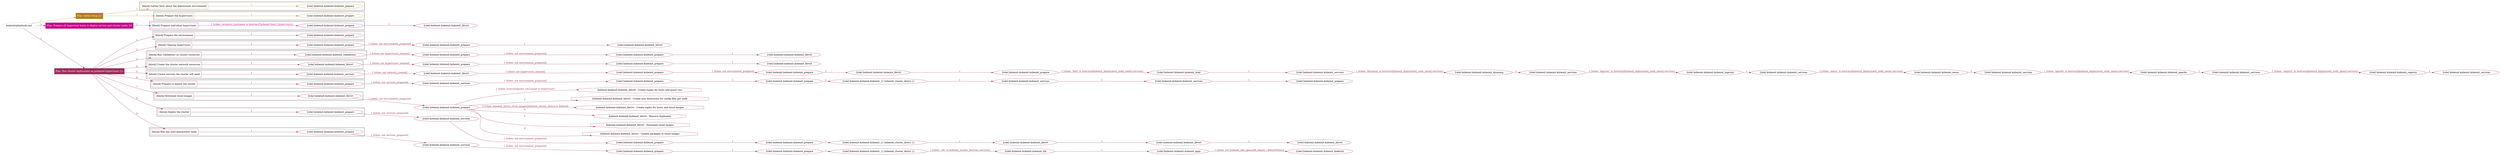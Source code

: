 digraph {
	graph [concentrate=true ordering=in rankdir=LR ratio=fill]
	edge [esep=5 sep=10]
	"kubeinit/playbook.yml" [id=root_node style=dotted]
	play_7d455450 [label="Play: Initial setup (1)" color="#b37c19" fontcolor="#ffffff" id=play_7d455450 shape=box style=filled tooltip=localhost]
	"kubeinit/playbook.yml" -> play_7d455450 [label="1 " color="#b37c19" fontcolor="#b37c19" id=edge_4117fc7a labeltooltip="1 " tooltip="1 "]
	subgraph "kubeinit.kubeinit.kubeinit_prepare" {
		role_b26c602c [label="[role] kubeinit.kubeinit.kubeinit_prepare" color="#b37c19" id=role_b26c602c tooltip="kubeinit.kubeinit.kubeinit_prepare"]
	}
	subgraph "kubeinit.kubeinit.kubeinit_prepare" {
		role_de13516b [label="[role] kubeinit.kubeinit.kubeinit_prepare" color="#b37c19" id=role_de13516b tooltip="kubeinit.kubeinit.kubeinit_prepare"]
	}
	subgraph "Play: Initial setup (1)" {
		play_7d455450 -> block_a011ed16 [label=1 color="#b37c19" fontcolor="#b37c19" id=edge_d86cc1c3 labeltooltip=1 tooltip=1]
		subgraph cluster_block_a011ed16 {
			block_a011ed16 [label="[block] Gather facts about the deployment environment" color="#b37c19" id=block_a011ed16 labeltooltip="Gather facts about the deployment environment" shape=box tooltip="Gather facts about the deployment environment"]
			block_a011ed16 -> role_b26c602c [label="1 " color="#b37c19" fontcolor="#b37c19" id=edge_ad557613 labeltooltip="1 " tooltip="1 "]
		}
		play_7d455450 -> block_b0a348c2 [label=2 color="#b37c19" fontcolor="#b37c19" id=edge_a9f8c8b0 labeltooltip=2 tooltip=2]
		subgraph cluster_block_b0a348c2 {
			block_b0a348c2 [label="[block] Prepare the hypervisors" color="#b37c19" id=block_b0a348c2 labeltooltip="Prepare the hypervisors" shape=box tooltip="Prepare the hypervisors"]
			block_b0a348c2 -> role_de13516b [label="1 " color="#b37c19" fontcolor="#b37c19" id=edge_3ed9e27f labeltooltip="1 " tooltip="1 "]
		}
	}
	play_a485d3ab [label="Play: Prepare all hypervisor hosts to deploy service and cluster nodes (0)" color="#c4088c" fontcolor="#ffffff" id=play_a485d3ab shape=box style=filled tooltip="Play: Prepare all hypervisor hosts to deploy service and cluster nodes (0)"]
	"kubeinit/playbook.yml" -> play_a485d3ab [label="2 " color="#c4088c" fontcolor="#c4088c" id=edge_e3906e43 labeltooltip="2 " tooltip="2 "]
	subgraph "kubeinit.kubeinit.kubeinit_libvirt" {
		role_5c03d13a [label="[role] kubeinit.kubeinit.kubeinit_libvirt" color="#c4088c" id=role_5c03d13a tooltip="kubeinit.kubeinit.kubeinit_libvirt"]
	}
	subgraph "kubeinit.kubeinit.kubeinit_prepare" {
		role_d4bb6373 [label="[role] kubeinit.kubeinit.kubeinit_prepare" color="#c4088c" id=role_d4bb6373 tooltip="kubeinit.kubeinit.kubeinit_prepare"]
		role_d4bb6373 -> role_5c03d13a [label="1 " color="#c4088c" fontcolor="#c4088c" id=edge_11c3257d labeltooltip="1 " tooltip="1 "]
	}
	subgraph "Play: Prepare all hypervisor hosts to deploy service and cluster nodes (0)" {
		play_a485d3ab -> block_c462c36c [label=1 color="#c4088c" fontcolor="#c4088c" id=edge_59e6aa69 labeltooltip=1 tooltip=1]
		subgraph cluster_block_c462c36c {
			block_c462c36c [label="[block] Prepare individual hypervisors" color="#c4088c" id=block_c462c36c labeltooltip="Prepare individual hypervisors" shape=box tooltip="Prepare individual hypervisors"]
			block_c462c36c -> role_d4bb6373 [label="1 [when: inventory_hostname in hostvars['kubeinit-facts'].hypervisors]" color="#c4088c" fontcolor="#c4088c" id=edge_e4f2523a labeltooltip="1 [when: inventory_hostname in hostvars['kubeinit-facts'].hypervisors]" tooltip="1 [when: inventory_hostname in hostvars['kubeinit-facts'].hypervisors]"]
		}
	}
	play_ab0e5811 [label="Play: Run cluster deployment on prepared hypervisors (1)" color="#9f2d5b" fontcolor="#ffffff" id=play_ab0e5811 shape=box style=filled tooltip=localhost]
	"kubeinit/playbook.yml" -> play_ab0e5811 [label="3 " color="#9f2d5b" fontcolor="#9f2d5b" id=edge_4099f73b labeltooltip="3 " tooltip="3 "]
	subgraph "kubeinit.kubeinit.kubeinit_prepare" {
		role_886459dd [label="[role] kubeinit.kubeinit.kubeinit_prepare" color="#9f2d5b" id=role_886459dd tooltip="kubeinit.kubeinit.kubeinit_prepare"]
	}
	subgraph "kubeinit.kubeinit.kubeinit_libvirt" {
		role_18ccf6ea [label="[role] kubeinit.kubeinit.kubeinit_libvirt" color="#9f2d5b" id=role_18ccf6ea tooltip="kubeinit.kubeinit.kubeinit_libvirt"]
	}
	subgraph "kubeinit.kubeinit.kubeinit_prepare" {
		role_3fbfcd00 [label="[role] kubeinit.kubeinit.kubeinit_prepare" color="#9f2d5b" id=role_3fbfcd00 tooltip="kubeinit.kubeinit.kubeinit_prepare"]
		role_3fbfcd00 -> role_18ccf6ea [label="1 " color="#9f2d5b" fontcolor="#9f2d5b" id=edge_44ccc4b6 labeltooltip="1 " tooltip="1 "]
	}
	subgraph "kubeinit.kubeinit.kubeinit_prepare" {
		role_610a2e18 [label="[role] kubeinit.kubeinit.kubeinit_prepare" color="#9f2d5b" id=role_610a2e18 tooltip="kubeinit.kubeinit.kubeinit_prepare"]
		role_610a2e18 -> role_3fbfcd00 [label="1 [when: not environment_prepared]" color="#9f2d5b" fontcolor="#9f2d5b" id=edge_0dcba60d labeltooltip="1 [when: not environment_prepared]" tooltip="1 [when: not environment_prepared]"]
	}
	subgraph "kubeinit.kubeinit.kubeinit_libvirt" {
		role_43960118 [label="[role] kubeinit.kubeinit.kubeinit_libvirt" color="#9f2d5b" id=role_43960118 tooltip="kubeinit.kubeinit.kubeinit_libvirt"]
	}
	subgraph "kubeinit.kubeinit.kubeinit_prepare" {
		role_b0e1087f [label="[role] kubeinit.kubeinit.kubeinit_prepare" color="#9f2d5b" id=role_b0e1087f tooltip="kubeinit.kubeinit.kubeinit_prepare"]
		role_b0e1087f -> role_43960118 [label="1 " color="#9f2d5b" fontcolor="#9f2d5b" id=edge_112608dc labeltooltip="1 " tooltip="1 "]
	}
	subgraph "kubeinit.kubeinit.kubeinit_prepare" {
		role_e3425f29 [label="[role] kubeinit.kubeinit.kubeinit_prepare" color="#9f2d5b" id=role_e3425f29 tooltip="kubeinit.kubeinit.kubeinit_prepare"]
		role_e3425f29 -> role_b0e1087f [label="1 [when: not environment_prepared]" color="#9f2d5b" fontcolor="#9f2d5b" id=edge_c671cc90 labeltooltip="1 [when: not environment_prepared]" tooltip="1 [when: not environment_prepared]"]
	}
	subgraph "kubeinit.kubeinit.kubeinit_validations" {
		role_bdb9538d [label="[role] kubeinit.kubeinit.kubeinit_validations" color="#9f2d5b" id=role_bdb9538d tooltip="kubeinit.kubeinit.kubeinit_validations"]
		role_bdb9538d -> role_e3425f29 [label="1 [when: not hypervisors_cleaned]" color="#9f2d5b" fontcolor="#9f2d5b" id=edge_307110ea labeltooltip="1 [when: not hypervisors_cleaned]" tooltip="1 [when: not hypervisors_cleaned]"]
	}
	subgraph "kubeinit.kubeinit.kubeinit_libvirt" {
		role_a7a05726 [label="[role] kubeinit.kubeinit.kubeinit_libvirt" color="#9f2d5b" id=role_a7a05726 tooltip="kubeinit.kubeinit.kubeinit_libvirt"]
	}
	subgraph "kubeinit.kubeinit.kubeinit_prepare" {
		role_f258e218 [label="[role] kubeinit.kubeinit.kubeinit_prepare" color="#9f2d5b" id=role_f258e218 tooltip="kubeinit.kubeinit.kubeinit_prepare"]
		role_f258e218 -> role_a7a05726 [label="1 " color="#9f2d5b" fontcolor="#9f2d5b" id=edge_0916d975 labeltooltip="1 " tooltip="1 "]
	}
	subgraph "kubeinit.kubeinit.kubeinit_prepare" {
		role_344886d4 [label="[role] kubeinit.kubeinit.kubeinit_prepare" color="#9f2d5b" id=role_344886d4 tooltip="kubeinit.kubeinit.kubeinit_prepare"]
		role_344886d4 -> role_f258e218 [label="1 [when: not environment_prepared]" color="#9f2d5b" fontcolor="#9f2d5b" id=edge_e20efd08 labeltooltip="1 [when: not environment_prepared]" tooltip="1 [when: not environment_prepared]"]
	}
	subgraph "kubeinit.kubeinit.kubeinit_libvirt" {
		role_d4518318 [label="[role] kubeinit.kubeinit.kubeinit_libvirt" color="#9f2d5b" id=role_d4518318 tooltip="kubeinit.kubeinit.kubeinit_libvirt"]
		role_d4518318 -> role_344886d4 [label="1 [when: not hypervisors_cleaned]" color="#9f2d5b" fontcolor="#9f2d5b" id=edge_9b53422e labeltooltip="1 [when: not hypervisors_cleaned]" tooltip="1 [when: not hypervisors_cleaned]"]
	}
	subgraph "kubeinit.kubeinit.kubeinit_services" {
		role_1933c7ec [label="[role] kubeinit.kubeinit.kubeinit_services" color="#9f2d5b" id=role_1933c7ec tooltip="kubeinit.kubeinit.kubeinit_services"]
	}
	subgraph "kubeinit.kubeinit.kubeinit_registry" {
		role_0fd8122a [label="[role] kubeinit.kubeinit.kubeinit_registry" color="#9f2d5b" id=role_0fd8122a tooltip="kubeinit.kubeinit.kubeinit_registry"]
		role_0fd8122a -> role_1933c7ec [label="1 " color="#9f2d5b" fontcolor="#9f2d5b" id=edge_3482bedf labeltooltip="1 " tooltip="1 "]
	}
	subgraph "kubeinit.kubeinit.kubeinit_services" {
		role_d53d80ad [label="[role] kubeinit.kubeinit.kubeinit_services" color="#9f2d5b" id=role_d53d80ad tooltip="kubeinit.kubeinit.kubeinit_services"]
		role_d53d80ad -> role_0fd8122a [label="1 [when: 'registry' in hostvars[kubeinit_deployment_node_name].services]" color="#9f2d5b" fontcolor="#9f2d5b" id=edge_9df29257 labeltooltip="1 [when: 'registry' in hostvars[kubeinit_deployment_node_name].services]" tooltip="1 [when: 'registry' in hostvars[kubeinit_deployment_node_name].services]"]
	}
	subgraph "kubeinit.kubeinit.kubeinit_apache" {
		role_7a34ab37 [label="[role] kubeinit.kubeinit.kubeinit_apache" color="#9f2d5b" id=role_7a34ab37 tooltip="kubeinit.kubeinit.kubeinit_apache"]
		role_7a34ab37 -> role_d53d80ad [label="1 " color="#9f2d5b" fontcolor="#9f2d5b" id=edge_0645e501 labeltooltip="1 " tooltip="1 "]
	}
	subgraph "kubeinit.kubeinit.kubeinit_services" {
		role_443b628a [label="[role] kubeinit.kubeinit.kubeinit_services" color="#9f2d5b" id=role_443b628a tooltip="kubeinit.kubeinit.kubeinit_services"]
		role_443b628a -> role_7a34ab37 [label="1 [when: 'apache' in hostvars[kubeinit_deployment_node_name].services]" color="#9f2d5b" fontcolor="#9f2d5b" id=edge_b86dc9dc labeltooltip="1 [when: 'apache' in hostvars[kubeinit_deployment_node_name].services]" tooltip="1 [when: 'apache' in hostvars[kubeinit_deployment_node_name].services]"]
	}
	subgraph "kubeinit.kubeinit.kubeinit_nexus" {
		role_0c6696d5 [label="[role] kubeinit.kubeinit.kubeinit_nexus" color="#9f2d5b" id=role_0c6696d5 tooltip="kubeinit.kubeinit.kubeinit_nexus"]
		role_0c6696d5 -> role_443b628a [label="1 " color="#9f2d5b" fontcolor="#9f2d5b" id=edge_b015c1f4 labeltooltip="1 " tooltip="1 "]
	}
	subgraph "kubeinit.kubeinit.kubeinit_services" {
		role_61afc30f [label="[role] kubeinit.kubeinit.kubeinit_services" color="#9f2d5b" id=role_61afc30f tooltip="kubeinit.kubeinit.kubeinit_services"]
		role_61afc30f -> role_0c6696d5 [label="1 [when: 'nexus' in hostvars[kubeinit_deployment_node_name].services]" color="#9f2d5b" fontcolor="#9f2d5b" id=edge_1c463437 labeltooltip="1 [when: 'nexus' in hostvars[kubeinit_deployment_node_name].services]" tooltip="1 [when: 'nexus' in hostvars[kubeinit_deployment_node_name].services]"]
	}
	subgraph "kubeinit.kubeinit.kubeinit_haproxy" {
		role_058fdce2 [label="[role] kubeinit.kubeinit.kubeinit_haproxy" color="#9f2d5b" id=role_058fdce2 tooltip="kubeinit.kubeinit.kubeinit_haproxy"]
		role_058fdce2 -> role_61afc30f [label="1 " color="#9f2d5b" fontcolor="#9f2d5b" id=edge_ecc5dec3 labeltooltip="1 " tooltip="1 "]
	}
	subgraph "kubeinit.kubeinit.kubeinit_services" {
		role_10031cdd [label="[role] kubeinit.kubeinit.kubeinit_services" color="#9f2d5b" id=role_10031cdd tooltip="kubeinit.kubeinit.kubeinit_services"]
		role_10031cdd -> role_058fdce2 [label="1 [when: 'haproxy' in hostvars[kubeinit_deployment_node_name].services]" color="#9f2d5b" fontcolor="#9f2d5b" id=edge_640b49ad labeltooltip="1 [when: 'haproxy' in hostvars[kubeinit_deployment_node_name].services]" tooltip="1 [when: 'haproxy' in hostvars[kubeinit_deployment_node_name].services]"]
	}
	subgraph "kubeinit.kubeinit.kubeinit_dnsmasq" {
		role_d9611793 [label="[role] kubeinit.kubeinit.kubeinit_dnsmasq" color="#9f2d5b" id=role_d9611793 tooltip="kubeinit.kubeinit.kubeinit_dnsmasq"]
		role_d9611793 -> role_10031cdd [label="1 " color="#9f2d5b" fontcolor="#9f2d5b" id=edge_c1851b40 labeltooltip="1 " tooltip="1 "]
	}
	subgraph "kubeinit.kubeinit.kubeinit_services" {
		role_75788a84 [label="[role] kubeinit.kubeinit.kubeinit_services" color="#9f2d5b" id=role_75788a84 tooltip="kubeinit.kubeinit.kubeinit_services"]
		role_75788a84 -> role_d9611793 [label="1 [when: 'dnsmasq' in hostvars[kubeinit_deployment_node_name].services]" color="#9f2d5b" fontcolor="#9f2d5b" id=edge_26ea2bd3 labeltooltip="1 [when: 'dnsmasq' in hostvars[kubeinit_deployment_node_name].services]" tooltip="1 [when: 'dnsmasq' in hostvars[kubeinit_deployment_node_name].services]"]
	}
	subgraph "kubeinit.kubeinit.kubeinit_bind" {
		role_ff1aaaf3 [label="[role] kubeinit.kubeinit.kubeinit_bind" color="#9f2d5b" id=role_ff1aaaf3 tooltip="kubeinit.kubeinit.kubeinit_bind"]
		role_ff1aaaf3 -> role_75788a84 [label="1 " color="#9f2d5b" fontcolor="#9f2d5b" id=edge_a85baa81 labeltooltip="1 " tooltip="1 "]
	}
	subgraph "kubeinit.kubeinit.kubeinit_prepare" {
		role_6d808f11 [label="[role] kubeinit.kubeinit.kubeinit_prepare" color="#9f2d5b" id=role_6d808f11 tooltip="kubeinit.kubeinit.kubeinit_prepare"]
		role_6d808f11 -> role_ff1aaaf3 [label="1 [when: 'bind' in hostvars[kubeinit_deployment_node_name].services]" color="#9f2d5b" fontcolor="#9f2d5b" id=edge_6ecfdee2 labeltooltip="1 [when: 'bind' in hostvars[kubeinit_deployment_node_name].services]" tooltip="1 [when: 'bind' in hostvars[kubeinit_deployment_node_name].services]"]
	}
	subgraph "kubeinit.kubeinit.kubeinit_libvirt" {
		role_db7d7bfb [label="[role] kubeinit.kubeinit.kubeinit_libvirt" color="#9f2d5b" id=role_db7d7bfb tooltip="kubeinit.kubeinit.kubeinit_libvirt"]
		role_db7d7bfb -> role_6d808f11 [label="1 " color="#9f2d5b" fontcolor="#9f2d5b" id=edge_ac46231d labeltooltip="1 " tooltip="1 "]
	}
	subgraph "kubeinit.kubeinit.kubeinit_prepare" {
		role_d3433768 [label="[role] kubeinit.kubeinit.kubeinit_prepare" color="#9f2d5b" id=role_d3433768 tooltip="kubeinit.kubeinit.kubeinit_prepare"]
		role_d3433768 -> role_db7d7bfb [label="1 " color="#9f2d5b" fontcolor="#9f2d5b" id=edge_9cab9651 labeltooltip="1 " tooltip="1 "]
	}
	subgraph "kubeinit.kubeinit.kubeinit_prepare" {
		role_c379262f [label="[role] kubeinit.kubeinit.kubeinit_prepare" color="#9f2d5b" id=role_c379262f tooltip="kubeinit.kubeinit.kubeinit_prepare"]
		role_c379262f -> role_d3433768 [label="1 [when: not environment_prepared]" color="#9f2d5b" fontcolor="#9f2d5b" id=edge_c581ef67 labeltooltip="1 [when: not environment_prepared]" tooltip="1 [when: not environment_prepared]"]
	}
	subgraph "kubeinit.kubeinit.kubeinit_libvirt" {
		role_e93a8152 [label="[role] kubeinit.kubeinit.kubeinit_libvirt" color="#9f2d5b" id=role_e93a8152 tooltip="kubeinit.kubeinit.kubeinit_libvirt"]
		role_e93a8152 -> role_c379262f [label="1 [when: not hypervisors_cleaned]" color="#9f2d5b" fontcolor="#9f2d5b" id=edge_f106ae47 labeltooltip="1 [when: not hypervisors_cleaned]" tooltip="1 [when: not hypervisors_cleaned]"]
	}
	subgraph "kubeinit.kubeinit.kubeinit_services" {
		role_0d98067c [label="[role] kubeinit.kubeinit.kubeinit_services" color="#9f2d5b" id=role_0d98067c tooltip="kubeinit.kubeinit.kubeinit_services"]
		role_0d98067c -> role_e93a8152 [label="1 [when: not network_created]" color="#9f2d5b" fontcolor="#9f2d5b" id=edge_434aa222 labeltooltip="1 [when: not network_created]" tooltip="1 [when: not network_created]"]
	}
	subgraph "kubeinit.kubeinit.kubeinit_prepare" {
		role_21a83032 [label="[role] kubeinit.kubeinit.kubeinit_prepare" color="#9f2d5b" id=role_21a83032 tooltip="kubeinit.kubeinit.kubeinit_prepare"]
	}
	subgraph "kubeinit.kubeinit.kubeinit_services" {
		role_7f1a6e3e [label="[role] kubeinit.kubeinit.kubeinit_services" color="#9f2d5b" id=role_7f1a6e3e tooltip="kubeinit.kubeinit.kubeinit_services"]
		role_7f1a6e3e -> role_21a83032 [label="1 " color="#9f2d5b" fontcolor="#9f2d5b" id=edge_3a194eea labeltooltip="1 " tooltip="1 "]
	}
	subgraph "kubeinit.kubeinit.kubeinit_services" {
		role_eb0cf447 [label="[role] kubeinit.kubeinit.kubeinit_services" color="#9f2d5b" id=role_eb0cf447 tooltip="kubeinit.kubeinit.kubeinit_services"]
		role_eb0cf447 -> role_7f1a6e3e [label="1 " color="#9f2d5b" fontcolor="#9f2d5b" id=edge_8929647d labeltooltip="1 " tooltip="1 "]
	}
	subgraph "kubeinit.kubeinit.kubeinit_{{ kubeinit_cluster_distro }}" {
		role_47e470fc [label="[role] kubeinit.kubeinit.kubeinit_{{ kubeinit_cluster_distro }}" color="#9f2d5b" id=role_47e470fc tooltip="kubeinit.kubeinit.kubeinit_{{ kubeinit_cluster_distro }}"]
		role_47e470fc -> role_eb0cf447 [label="1 " color="#9f2d5b" fontcolor="#9f2d5b" id=edge_17488cd6 labeltooltip="1 " tooltip="1 "]
	}
	subgraph "kubeinit.kubeinit.kubeinit_prepare" {
		role_0e268c59 [label="[role] kubeinit.kubeinit.kubeinit_prepare" color="#9f2d5b" id=role_0e268c59 tooltip="kubeinit.kubeinit.kubeinit_prepare"]
		role_0e268c59 -> role_47e470fc [label="1 " color="#9f2d5b" fontcolor="#9f2d5b" id=edge_58973348 labeltooltip="1 " tooltip="1 "]
	}
	subgraph "kubeinit.kubeinit.kubeinit_prepare" {
		role_5e4bfaec [label="[role] kubeinit.kubeinit.kubeinit_prepare" color="#9f2d5b" id=role_5e4bfaec tooltip="kubeinit.kubeinit.kubeinit_prepare"]
		role_5e4bfaec -> role_0e268c59 [label="1 " color="#9f2d5b" fontcolor="#9f2d5b" id=edge_1529caa0 labeltooltip="1 " tooltip="1 "]
	}
	subgraph "kubeinit.kubeinit.kubeinit_services" {
		role_b50c4f5c [label="[role] kubeinit.kubeinit.kubeinit_services" color="#9f2d5b" id=role_b50c4f5c tooltip="kubeinit.kubeinit.kubeinit_services"]
		role_b50c4f5c -> role_5e4bfaec [label="1 [when: not environment_prepared]" color="#9f2d5b" fontcolor="#9f2d5b" id=edge_91df5f3b labeltooltip="1 [when: not environment_prepared]" tooltip="1 [when: not environment_prepared]"]
	}
	subgraph "kubeinit.kubeinit.kubeinit_prepare" {
		role_852e8e0c [label="[role] kubeinit.kubeinit.kubeinit_prepare" color="#9f2d5b" id=role_852e8e0c tooltip="kubeinit.kubeinit.kubeinit_prepare"]
		role_852e8e0c -> role_b50c4f5c [label="1 [when: not services_prepared]" color="#9f2d5b" fontcolor="#9f2d5b" id=edge_0460796b labeltooltip="1 [when: not services_prepared]" tooltip="1 [when: not services_prepared]"]
	}
	subgraph "kubeinit.kubeinit.kubeinit_prepare" {
		role_458bc03f [label="[role] kubeinit.kubeinit.kubeinit_prepare" color="#9f2d5b" id=role_458bc03f tooltip="kubeinit.kubeinit.kubeinit_prepare"]
		task_a78e1d98 [label="kubeinit.kubeinit.kubeinit_libvirt : Create tuples for hosts and guest vms" color="#9f2d5b" id=task_a78e1d98 shape=octagon tooltip="kubeinit.kubeinit.kubeinit_libvirt : Create tuples for hosts and guest vms"]
		role_458bc03f -> task_a78e1d98 [label="1 [when: hostvars[guest_vm].target in hypervisor]" color="#9f2d5b" fontcolor="#9f2d5b" id=edge_eba4274a labeltooltip="1 [when: hostvars[guest_vm].target in hypervisor]" tooltip="1 [when: hostvars[guest_vm].target in hypervisor]"]
		task_5ce0fc16 [label="kubeinit.kubeinit.kubeinit_libvirt : Create new directories for config files per node" color="#9f2d5b" id=task_5ce0fc16 shape=octagon tooltip="kubeinit.kubeinit.kubeinit_libvirt : Create new directories for config files per node"]
		role_458bc03f -> task_5ce0fc16 [label="2 " color="#9f2d5b" fontcolor="#9f2d5b" id=edge_c48c3328 labeltooltip="2 " tooltip="2 "]
		task_0c644fa0 [label="kubeinit.kubeinit.kubeinit_libvirt : Create tuples for hosts and cloud images" color="#9f2d5b" id=task_0c644fa0 shape=octagon tooltip="kubeinit.kubeinit.kubeinit_libvirt : Create tuples for hosts and cloud images"]
		role_458bc03f -> task_0c644fa0 [label="3 [when: kubeinit_libvirt_cloud_images[kubeinit_cluster_distro] is defined]" color="#9f2d5b" fontcolor="#9f2d5b" id=edge_65fef339 labeltooltip="3 [when: kubeinit_libvirt_cloud_images[kubeinit_cluster_distro] is defined]" tooltip="3 [when: kubeinit_libvirt_cloud_images[kubeinit_cluster_distro] is defined]"]
		task_25d6c5d1 [label="kubeinit.kubeinit.kubeinit_libvirt : Remove duplicates" color="#9f2d5b" id=task_25d6c5d1 shape=octagon tooltip="kubeinit.kubeinit.kubeinit_libvirt : Remove duplicates"]
		role_458bc03f -> task_25d6c5d1 [label="4 " color="#9f2d5b" fontcolor="#9f2d5b" id=edge_2e0afd94 labeltooltip="4 " tooltip="4 "]
		task_3cdea2a9 [label="kubeinit.kubeinit.kubeinit_libvirt : Download cloud images" color="#9f2d5b" id=task_3cdea2a9 shape=octagon tooltip="kubeinit.kubeinit.kubeinit_libvirt : Download cloud images"]
		role_458bc03f -> task_3cdea2a9 [label="5 " color="#9f2d5b" fontcolor="#9f2d5b" id=edge_88f8a06a labeltooltip="5 " tooltip="5 "]
		task_975a3939 [label="kubeinit.kubeinit.kubeinit_libvirt : Update packages in cloud images" color="#9f2d5b" id=task_975a3939 shape=octagon tooltip="kubeinit.kubeinit.kubeinit_libvirt : Update packages in cloud images"]
		role_458bc03f -> task_975a3939 [label="6 " color="#9f2d5b" fontcolor="#9f2d5b" id=edge_b8258b69 labeltooltip="6 " tooltip="6 "]
	}
	subgraph "kubeinit.kubeinit.kubeinit_libvirt" {
		role_3bb375e4 [label="[role] kubeinit.kubeinit.kubeinit_libvirt" color="#9f2d5b" id=role_3bb375e4 tooltip="kubeinit.kubeinit.kubeinit_libvirt"]
		role_3bb375e4 -> role_458bc03f [label="1 [when: not environment_prepared]" color="#9f2d5b" fontcolor="#9f2d5b" id=edge_0c110985 labeltooltip="1 [when: not environment_prepared]" tooltip="1 [when: not environment_prepared]"]
	}
	subgraph "kubeinit.kubeinit.kubeinit_libvirt" {
		role_c6988abf [label="[role] kubeinit.kubeinit.kubeinit_libvirt" color="#9f2d5b" id=role_c6988abf tooltip="kubeinit.kubeinit.kubeinit_libvirt"]
	}
	subgraph "kubeinit.kubeinit.kubeinit_libvirt" {
		role_b7611c95 [label="[role] kubeinit.kubeinit.kubeinit_libvirt" color="#9f2d5b" id=role_b7611c95 tooltip="kubeinit.kubeinit.kubeinit_libvirt"]
		role_b7611c95 -> role_c6988abf [label="1 " color="#9f2d5b" fontcolor="#9f2d5b" id=edge_838ce176 labeltooltip="1 " tooltip="1 "]
	}
	subgraph "kubeinit.kubeinit.kubeinit_libvirt" {
		role_006c0b82 [label="[role] kubeinit.kubeinit.kubeinit_libvirt" color="#9f2d5b" id=role_006c0b82 tooltip="kubeinit.kubeinit.kubeinit_libvirt"]
		role_006c0b82 -> role_b7611c95 [label="1 " color="#9f2d5b" fontcolor="#9f2d5b" id=edge_395b278b labeltooltip="1 " tooltip="1 "]
	}
	subgraph "kubeinit.kubeinit.kubeinit_{{ kubeinit_cluster_distro }}" {
		role_35c885fa [label="[role] kubeinit.kubeinit.kubeinit_{{ kubeinit_cluster_distro }}" color="#9f2d5b" id=role_35c885fa tooltip="kubeinit.kubeinit.kubeinit_{{ kubeinit_cluster_distro }}"]
		role_35c885fa -> role_006c0b82 [label="1 " color="#9f2d5b" fontcolor="#9f2d5b" id=edge_aa11f635 labeltooltip="1 " tooltip="1 "]
	}
	subgraph "kubeinit.kubeinit.kubeinit_prepare" {
		role_4b70d56f [label="[role] kubeinit.kubeinit.kubeinit_prepare" color="#9f2d5b" id=role_4b70d56f tooltip="kubeinit.kubeinit.kubeinit_prepare"]
		role_4b70d56f -> role_35c885fa [label="1 " color="#9f2d5b" fontcolor="#9f2d5b" id=edge_ee0e30a4 labeltooltip="1 " tooltip="1 "]
	}
	subgraph "kubeinit.kubeinit.kubeinit_prepare" {
		role_2ad54c7f [label="[role] kubeinit.kubeinit.kubeinit_prepare" color="#9f2d5b" id=role_2ad54c7f tooltip="kubeinit.kubeinit.kubeinit_prepare"]
		role_2ad54c7f -> role_4b70d56f [label="1 " color="#9f2d5b" fontcolor="#9f2d5b" id=edge_b84d60be labeltooltip="1 " tooltip="1 "]
	}
	subgraph "kubeinit.kubeinit.kubeinit_services" {
		role_ed286a15 [label="[role] kubeinit.kubeinit.kubeinit_services" color="#9f2d5b" id=role_ed286a15 tooltip="kubeinit.kubeinit.kubeinit_services"]
		role_ed286a15 -> role_2ad54c7f [label="1 [when: not environment_prepared]" color="#9f2d5b" fontcolor="#9f2d5b" id=edge_879e0110 labeltooltip="1 [when: not environment_prepared]" tooltip="1 [when: not environment_prepared]"]
	}
	subgraph "kubeinit.kubeinit.kubeinit_prepare" {
		role_e4c8e37f [label="[role] kubeinit.kubeinit.kubeinit_prepare" color="#9f2d5b" id=role_e4c8e37f tooltip="kubeinit.kubeinit.kubeinit_prepare"]
		role_e4c8e37f -> role_ed286a15 [label="1 [when: not services_prepared]" color="#9f2d5b" fontcolor="#9f2d5b" id=edge_fe9ed087 labeltooltip="1 [when: not services_prepared]" tooltip="1 [when: not services_prepared]"]
	}
	subgraph "kubeinit.kubeinit.kubeinit_kubevirt" {
		role_3da18872 [label="[role] kubeinit.kubeinit.kubeinit_kubevirt" color="#9f2d5b" id=role_3da18872 tooltip="kubeinit.kubeinit.kubeinit_kubevirt"]
	}
	subgraph "kubeinit.kubeinit.kubeinit_apps" {
		role_4d9056a3 [label="[role] kubeinit.kubeinit.kubeinit_apps" color="#9f2d5b" id=role_4d9056a3 tooltip="kubeinit.kubeinit.kubeinit_apps"]
		role_4d9056a3 -> role_3da18872 [label="1 [when: not kubeinit_okd_openshift_deploy | default(False)]" color="#9f2d5b" fontcolor="#9f2d5b" id=edge_befb0c61 labeltooltip="1 [when: not kubeinit_okd_openshift_deploy | default(False)]" tooltip="1 [when: not kubeinit_okd_openshift_deploy | default(False)]"]
	}
	subgraph "kubeinit.kubeinit.kubeinit_nfs" {
		role_03d251e4 [label="[role] kubeinit.kubeinit.kubeinit_nfs" color="#9f2d5b" id=role_03d251e4 tooltip="kubeinit.kubeinit.kubeinit_nfs"]
		role_03d251e4 -> role_4d9056a3 [label="1 " color="#9f2d5b" fontcolor="#9f2d5b" id=edge_97378e1d labeltooltip="1 " tooltip="1 "]
	}
	subgraph "kubeinit.kubeinit.kubeinit_{{ kubeinit_cluster_distro }}" {
		role_ed34c243 [label="[role] kubeinit.kubeinit.kubeinit_{{ kubeinit_cluster_distro }}" color="#9f2d5b" id=role_ed34c243 tooltip="kubeinit.kubeinit.kubeinit_{{ kubeinit_cluster_distro }}"]
		role_ed34c243 -> role_03d251e4 [label="1 [when: 'nfs' in kubeinit_cluster_hostvars.services]" color="#9f2d5b" fontcolor="#9f2d5b" id=edge_dfb25e25 labeltooltip="1 [when: 'nfs' in kubeinit_cluster_hostvars.services]" tooltip="1 [when: 'nfs' in kubeinit_cluster_hostvars.services]"]
	}
	subgraph "kubeinit.kubeinit.kubeinit_prepare" {
		role_f65e5c51 [label="[role] kubeinit.kubeinit.kubeinit_prepare" color="#9f2d5b" id=role_f65e5c51 tooltip="kubeinit.kubeinit.kubeinit_prepare"]
		role_f65e5c51 -> role_ed34c243 [label="1 " color="#9f2d5b" fontcolor="#9f2d5b" id=edge_940c745d labeltooltip="1 " tooltip="1 "]
	}
	subgraph "kubeinit.kubeinit.kubeinit_prepare" {
		role_96260946 [label="[role] kubeinit.kubeinit.kubeinit_prepare" color="#9f2d5b" id=role_96260946 tooltip="kubeinit.kubeinit.kubeinit_prepare"]
		role_96260946 -> role_f65e5c51 [label="1 " color="#9f2d5b" fontcolor="#9f2d5b" id=edge_0a5b7eda labeltooltip="1 " tooltip="1 "]
	}
	subgraph "kubeinit.kubeinit.kubeinit_services" {
		role_c60d0bcb [label="[role] kubeinit.kubeinit.kubeinit_services" color="#9f2d5b" id=role_c60d0bcb tooltip="kubeinit.kubeinit.kubeinit_services"]
		role_c60d0bcb -> role_96260946 [label="1 [when: not environment_prepared]" color="#9f2d5b" fontcolor="#9f2d5b" id=edge_9ca09e30 labeltooltip="1 [when: not environment_prepared]" tooltip="1 [when: not environment_prepared]"]
	}
	subgraph "kubeinit.kubeinit.kubeinit_prepare" {
		role_38618459 [label="[role] kubeinit.kubeinit.kubeinit_prepare" color="#9f2d5b" id=role_38618459 tooltip="kubeinit.kubeinit.kubeinit_prepare"]
		role_38618459 -> role_c60d0bcb [label="1 [when: not services_prepared]" color="#9f2d5b" fontcolor="#9f2d5b" id=edge_2e9b4ec4 labeltooltip="1 [when: not services_prepared]" tooltip="1 [when: not services_prepared]"]
	}
	subgraph "Play: Run cluster deployment on prepared hypervisors (1)" {
		play_ab0e5811 -> block_70d6ead1 [label=1 color="#9f2d5b" fontcolor="#9f2d5b" id=edge_38ffc8a1 labeltooltip=1 tooltip=1]
		subgraph cluster_block_70d6ead1 {
			block_70d6ead1 [label="[block] Prepare the environment" color="#9f2d5b" id=block_70d6ead1 labeltooltip="Prepare the environment" shape=box tooltip="Prepare the environment"]
			block_70d6ead1 -> role_886459dd [label="1 " color="#9f2d5b" fontcolor="#9f2d5b" id=edge_b70eaa44 labeltooltip="1 " tooltip="1 "]
		}
		play_ab0e5811 -> block_7ed71e82 [label=2 color="#9f2d5b" fontcolor="#9f2d5b" id=edge_c32b8f8e labeltooltip=2 tooltip=2]
		subgraph cluster_block_7ed71e82 {
			block_7ed71e82 [label="[block] Cleanup hypervisors" color="#9f2d5b" id=block_7ed71e82 labeltooltip="Cleanup hypervisors" shape=box tooltip="Cleanup hypervisors"]
			block_7ed71e82 -> role_610a2e18 [label="1 " color="#9f2d5b" fontcolor="#9f2d5b" id=edge_994eb09e labeltooltip="1 " tooltip="1 "]
		}
		play_ab0e5811 -> block_9c95a5a3 [label=3 color="#9f2d5b" fontcolor="#9f2d5b" id=edge_8249c5a6 labeltooltip=3 tooltip=3]
		subgraph cluster_block_9c95a5a3 {
			block_9c95a5a3 [label="[block] Run validations on cluster resources" color="#9f2d5b" id=block_9c95a5a3 labeltooltip="Run validations on cluster resources" shape=box tooltip="Run validations on cluster resources"]
			block_9c95a5a3 -> role_bdb9538d [label="1 " color="#9f2d5b" fontcolor="#9f2d5b" id=edge_f95c9e5b labeltooltip="1 " tooltip="1 "]
		}
		play_ab0e5811 -> block_6c57d87e [label=4 color="#9f2d5b" fontcolor="#9f2d5b" id=edge_ce537d7f labeltooltip=4 tooltip=4]
		subgraph cluster_block_6c57d87e {
			block_6c57d87e [label="[block] Create the cluster network resources" color="#9f2d5b" id=block_6c57d87e labeltooltip="Create the cluster network resources" shape=box tooltip="Create the cluster network resources"]
			block_6c57d87e -> role_d4518318 [label="1 " color="#9f2d5b" fontcolor="#9f2d5b" id=edge_625d33a6 labeltooltip="1 " tooltip="1 "]
		}
		play_ab0e5811 -> block_c26fdf3f [label=5 color="#9f2d5b" fontcolor="#9f2d5b" id=edge_aecc6567 labeltooltip=5 tooltip=5]
		subgraph cluster_block_c26fdf3f {
			block_c26fdf3f [label="[block] Create services the cluster will need" color="#9f2d5b" id=block_c26fdf3f labeltooltip="Create services the cluster will need" shape=box tooltip="Create services the cluster will need"]
			block_c26fdf3f -> role_0d98067c [label="1 " color="#9f2d5b" fontcolor="#9f2d5b" id=edge_89a853fb labeltooltip="1 " tooltip="1 "]
		}
		play_ab0e5811 -> block_1cb9acba [label=6 color="#9f2d5b" fontcolor="#9f2d5b" id=edge_a72b8e99 labeltooltip=6 tooltip=6]
		subgraph cluster_block_1cb9acba {
			block_1cb9acba [label="[block] Prepare to deploy the cluster" color="#9f2d5b" id=block_1cb9acba labeltooltip="Prepare to deploy the cluster" shape=box tooltip="Prepare to deploy the cluster"]
			block_1cb9acba -> role_852e8e0c [label="1 " color="#9f2d5b" fontcolor="#9f2d5b" id=edge_463a2279 labeltooltip="1 " tooltip="1 "]
		}
		play_ab0e5811 -> block_439feed0 [label=7 color="#9f2d5b" fontcolor="#9f2d5b" id=edge_22e94791 labeltooltip=7 tooltip=7]
		subgraph cluster_block_439feed0 {
			block_439feed0 [label="[block] Download cloud images" color="#9f2d5b" id=block_439feed0 labeltooltip="Download cloud images" shape=box tooltip="Download cloud images"]
			block_439feed0 -> role_3bb375e4 [label="1 " color="#9f2d5b" fontcolor="#9f2d5b" id=edge_193d8297 labeltooltip="1 " tooltip="1 "]
		}
		play_ab0e5811 -> block_ada8a8ba [label=8 color="#9f2d5b" fontcolor="#9f2d5b" id=edge_a484d9a6 labeltooltip=8 tooltip=8]
		subgraph cluster_block_ada8a8ba {
			block_ada8a8ba [label="[block] Deploy the cluster" color="#9f2d5b" id=block_ada8a8ba labeltooltip="Deploy the cluster" shape=box tooltip="Deploy the cluster"]
			block_ada8a8ba -> role_e4c8e37f [label="1 " color="#9f2d5b" fontcolor="#9f2d5b" id=edge_df153fba labeltooltip="1 " tooltip="1 "]
		}
		play_ab0e5811 -> block_44b17cc7 [label=9 color="#9f2d5b" fontcolor="#9f2d5b" id=edge_b3c15317 labeltooltip=9 tooltip=9]
		subgraph cluster_block_44b17cc7 {
			block_44b17cc7 [label="[block] Run any post-deployment tasks" color="#9f2d5b" id=block_44b17cc7 labeltooltip="Run any post-deployment tasks" shape=box tooltip="Run any post-deployment tasks"]
			block_44b17cc7 -> role_38618459 [label="1 " color="#9f2d5b" fontcolor="#9f2d5b" id=edge_3d00208f labeltooltip="1 " tooltip="1 "]
		}
	}
}
